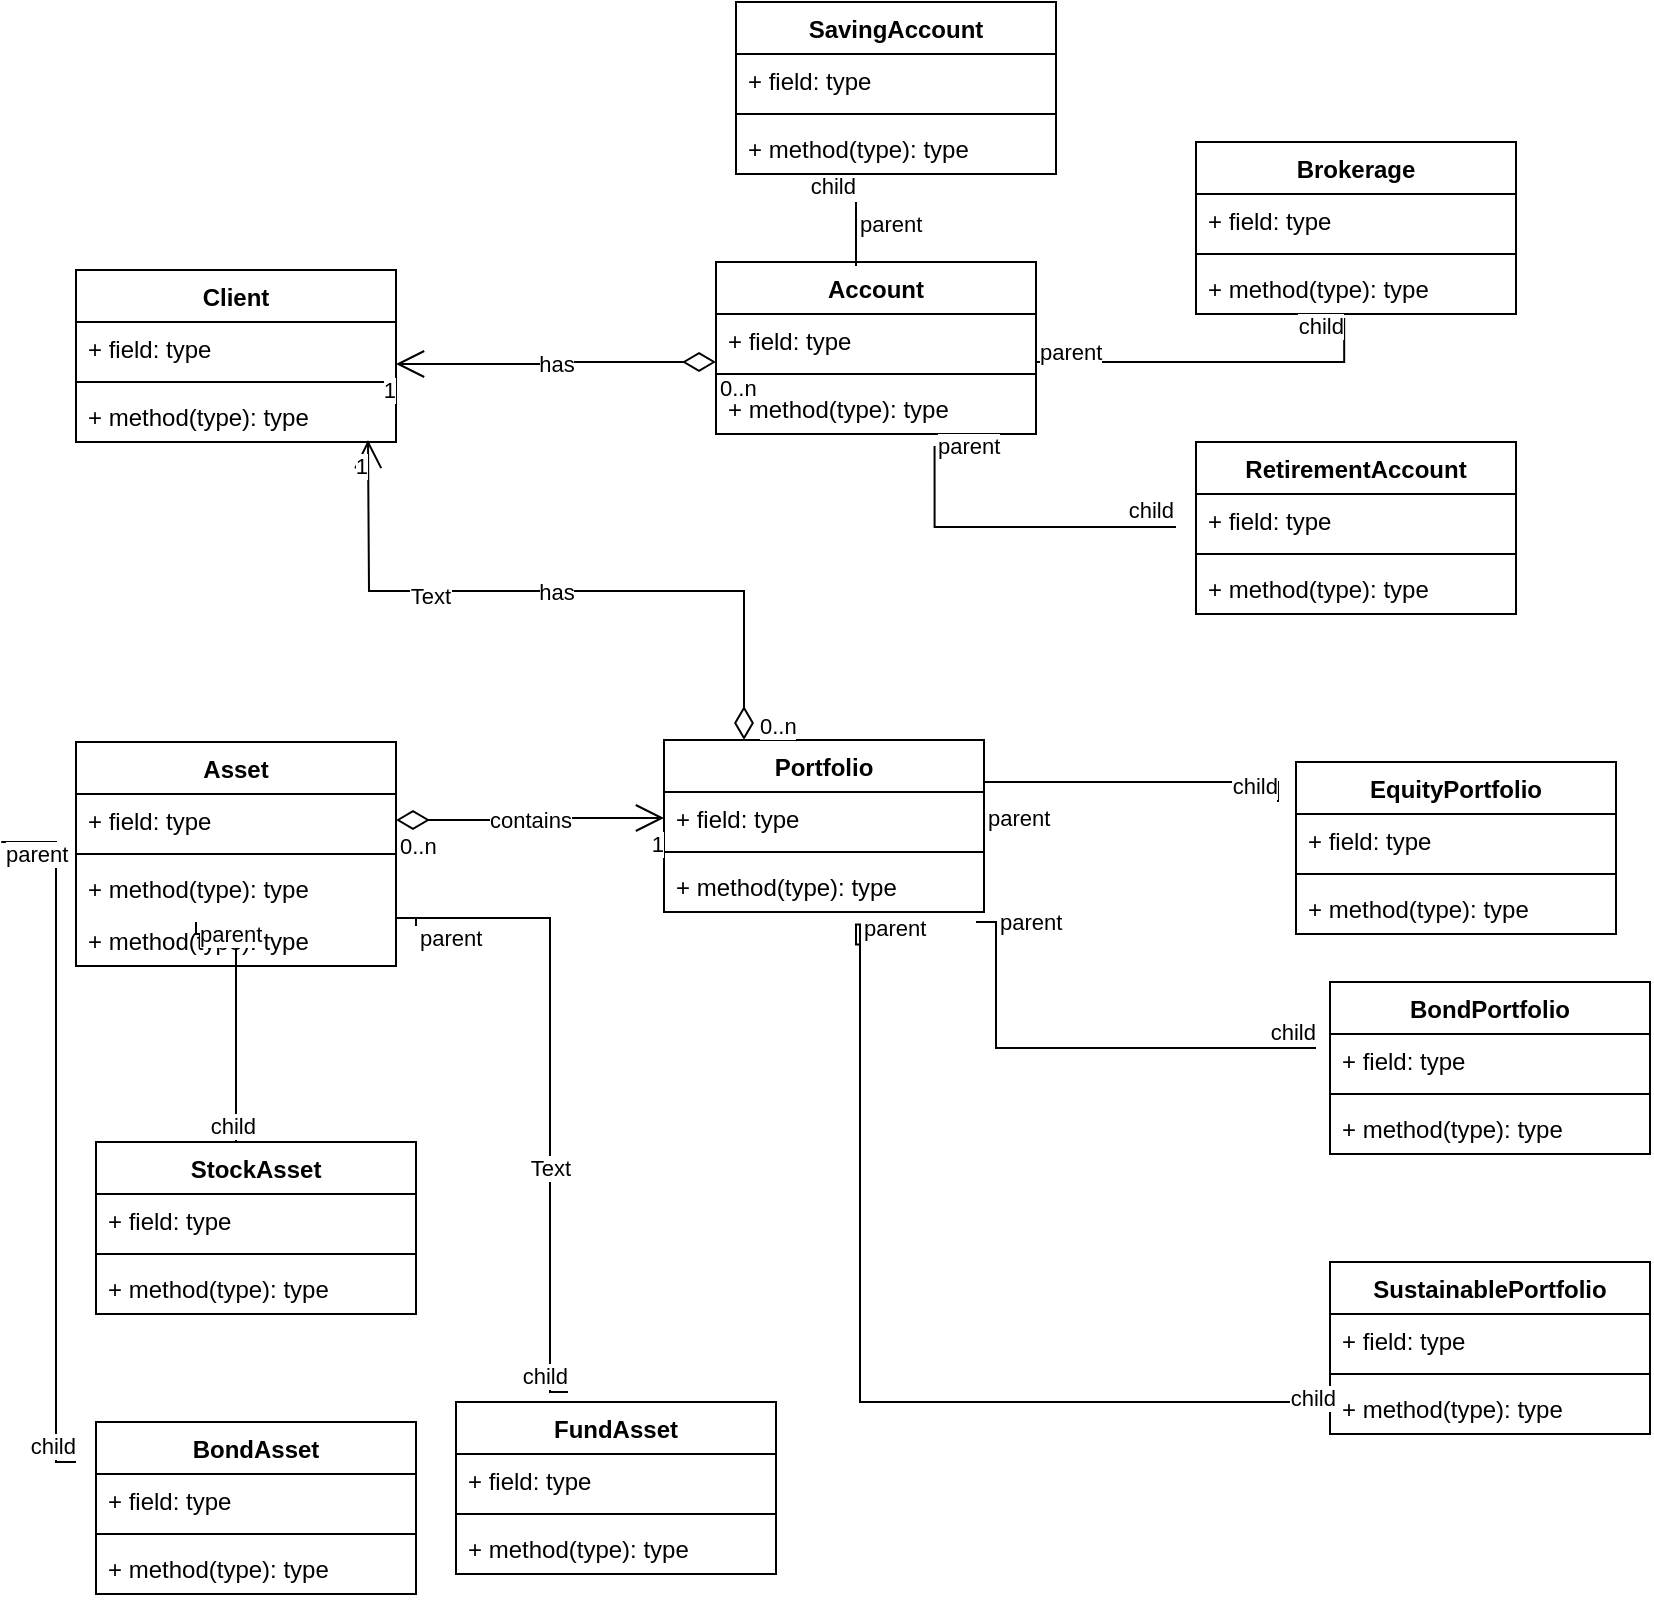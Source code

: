 <mxfile version="28.1.0">
  <diagram name="Page-1" id="l1QqNkSyNbdZpXpyAvMG">
    <mxGraphModel grid="1" page="1" gridSize="10" guides="1" tooltips="1" connect="1" arrows="1" fold="1" pageScale="1" pageWidth="1169" pageHeight="827" math="0" shadow="0">
      <root>
        <mxCell id="0" />
        <mxCell id="1" parent="0" />
        <mxCell id="y-crHEPFylXZ4RfV_5lv-5" value="Client" style="swimlane;fontStyle=1;align=center;verticalAlign=top;childLayout=stackLayout;horizontal=1;startSize=26;horizontalStack=0;resizeParent=1;resizeParentMax=0;resizeLast=0;collapsible=1;marginBottom=0;whiteSpace=wrap;html=1;" vertex="1" parent="1">
          <mxGeometry x="40" y="74" width="160" height="86" as="geometry" />
        </mxCell>
        <mxCell id="y-crHEPFylXZ4RfV_5lv-6" value="+ field: type" style="text;strokeColor=none;fillColor=none;align=left;verticalAlign=top;spacingLeft=4;spacingRight=4;overflow=hidden;rotatable=0;points=[[0,0.5],[1,0.5]];portConstraint=eastwest;whiteSpace=wrap;html=1;" vertex="1" parent="y-crHEPFylXZ4RfV_5lv-5">
          <mxGeometry y="26" width="160" height="26" as="geometry" />
        </mxCell>
        <mxCell id="y-crHEPFylXZ4RfV_5lv-7" value="" style="line;strokeWidth=1;fillColor=none;align=left;verticalAlign=middle;spacingTop=-1;spacingLeft=3;spacingRight=3;rotatable=0;labelPosition=right;points=[];portConstraint=eastwest;strokeColor=inherit;" vertex="1" parent="y-crHEPFylXZ4RfV_5lv-5">
          <mxGeometry y="52" width="160" height="8" as="geometry" />
        </mxCell>
        <mxCell id="y-crHEPFylXZ4RfV_5lv-8" value="+ method(type): type" style="text;strokeColor=none;fillColor=none;align=left;verticalAlign=top;spacingLeft=4;spacingRight=4;overflow=hidden;rotatable=0;points=[[0,0.5],[1,0.5]];portConstraint=eastwest;whiteSpace=wrap;html=1;" vertex="1" parent="y-crHEPFylXZ4RfV_5lv-5">
          <mxGeometry y="60" width="160" height="26" as="geometry" />
        </mxCell>
        <mxCell id="y-crHEPFylXZ4RfV_5lv-9" value="Account" style="swimlane;fontStyle=1;align=center;verticalAlign=top;childLayout=stackLayout;horizontal=1;startSize=26;horizontalStack=0;resizeParent=1;resizeParentMax=0;resizeLast=0;collapsible=1;marginBottom=0;whiteSpace=wrap;html=1;" vertex="1" parent="1">
          <mxGeometry x="360" y="70" width="160" height="86" as="geometry" />
        </mxCell>
        <mxCell id="y-crHEPFylXZ4RfV_5lv-51" value="" style="endArrow=none;html=1;edgeStyle=orthogonalEdgeStyle;rounded=0;" edge="1" parent="y-crHEPFylXZ4RfV_5lv-9">
          <mxGeometry relative="1" as="geometry">
            <mxPoint x="70" y="-19" as="sourcePoint" />
            <mxPoint x="70" y="-30" as="targetPoint" />
            <Array as="points">
              <mxPoint x="70" y="2" />
            </Array>
          </mxGeometry>
        </mxCell>
        <mxCell id="y-crHEPFylXZ4RfV_5lv-52" value="parent" style="edgeLabel;resizable=0;html=1;align=left;verticalAlign=bottom;" connectable="0" vertex="1" parent="y-crHEPFylXZ4RfV_5lv-51">
          <mxGeometry x="-1" relative="1" as="geometry">
            <mxPoint y="8" as="offset" />
          </mxGeometry>
        </mxCell>
        <mxCell id="y-crHEPFylXZ4RfV_5lv-53" value="child" style="edgeLabel;resizable=0;html=1;align=right;verticalAlign=bottom;" connectable="0" vertex="1" parent="y-crHEPFylXZ4RfV_5lv-51">
          <mxGeometry x="1" relative="1" as="geometry" />
        </mxCell>
        <mxCell id="y-crHEPFylXZ4RfV_5lv-10" value="+ field: type" style="text;strokeColor=none;fillColor=none;align=left;verticalAlign=top;spacingLeft=4;spacingRight=4;overflow=hidden;rotatable=0;points=[[0,0.5],[1,0.5]];portConstraint=eastwest;whiteSpace=wrap;html=1;" vertex="1" parent="y-crHEPFylXZ4RfV_5lv-9">
          <mxGeometry y="26" width="160" height="26" as="geometry" />
        </mxCell>
        <mxCell id="y-crHEPFylXZ4RfV_5lv-11" value="" style="line;strokeWidth=1;fillColor=none;align=left;verticalAlign=middle;spacingTop=-1;spacingLeft=3;spacingRight=3;rotatable=0;labelPosition=right;points=[];portConstraint=eastwest;strokeColor=inherit;" vertex="1" parent="y-crHEPFylXZ4RfV_5lv-9">
          <mxGeometry y="52" width="160" height="8" as="geometry" />
        </mxCell>
        <mxCell id="y-crHEPFylXZ4RfV_5lv-12" value="+ method(type): type" style="text;strokeColor=none;fillColor=none;align=left;verticalAlign=top;spacingLeft=4;spacingRight=4;overflow=hidden;rotatable=0;points=[[0,0.5],[1,0.5]];portConstraint=eastwest;whiteSpace=wrap;html=1;" vertex="1" parent="y-crHEPFylXZ4RfV_5lv-9">
          <mxGeometry y="60" width="160" height="26" as="geometry" />
        </mxCell>
        <mxCell id="y-crHEPFylXZ4RfV_5lv-13" value="Portfolio" style="swimlane;fontStyle=1;align=center;verticalAlign=top;childLayout=stackLayout;horizontal=1;startSize=26;horizontalStack=0;resizeParent=1;resizeParentMax=0;resizeLast=0;collapsible=1;marginBottom=0;whiteSpace=wrap;html=1;" vertex="1" parent="1">
          <mxGeometry x="334" y="309" width="160" height="86" as="geometry" />
        </mxCell>
        <mxCell id="y-crHEPFylXZ4RfV_5lv-14" value="+ field: type" style="text;strokeColor=none;fillColor=none;align=left;verticalAlign=top;spacingLeft=4;spacingRight=4;overflow=hidden;rotatable=0;points=[[0,0.5],[1,0.5]];portConstraint=eastwest;whiteSpace=wrap;html=1;" vertex="1" parent="y-crHEPFylXZ4RfV_5lv-13">
          <mxGeometry y="26" width="160" height="26" as="geometry" />
        </mxCell>
        <mxCell id="y-crHEPFylXZ4RfV_5lv-15" value="" style="line;strokeWidth=1;fillColor=none;align=left;verticalAlign=middle;spacingTop=-1;spacingLeft=3;spacingRight=3;rotatable=0;labelPosition=right;points=[];portConstraint=eastwest;strokeColor=inherit;" vertex="1" parent="y-crHEPFylXZ4RfV_5lv-13">
          <mxGeometry y="52" width="160" height="8" as="geometry" />
        </mxCell>
        <mxCell id="y-crHEPFylXZ4RfV_5lv-16" value="+ method(type): type" style="text;strokeColor=none;fillColor=none;align=left;verticalAlign=top;spacingLeft=4;spacingRight=4;overflow=hidden;rotatable=0;points=[[0,0.5],[1,0.5]];portConstraint=eastwest;whiteSpace=wrap;html=1;" vertex="1" parent="y-crHEPFylXZ4RfV_5lv-13">
          <mxGeometry y="60" width="160" height="26" as="geometry" />
        </mxCell>
        <mxCell id="y-crHEPFylXZ4RfV_5lv-17" value="Asset" style="swimlane;fontStyle=1;align=center;verticalAlign=top;childLayout=stackLayout;horizontal=1;startSize=26;horizontalStack=0;resizeParent=1;resizeParentMax=0;resizeLast=0;collapsible=1;marginBottom=0;whiteSpace=wrap;html=1;" vertex="1" parent="1">
          <mxGeometry x="40" y="310" width="160" height="112" as="geometry" />
        </mxCell>
        <mxCell id="y-crHEPFylXZ4RfV_5lv-18" value="+ field: type" style="text;strokeColor=none;fillColor=none;align=left;verticalAlign=top;spacingLeft=4;spacingRight=4;overflow=hidden;rotatable=0;points=[[0,0.5],[1,0.5]];portConstraint=eastwest;whiteSpace=wrap;html=1;" vertex="1" parent="y-crHEPFylXZ4RfV_5lv-17">
          <mxGeometry y="26" width="160" height="26" as="geometry" />
        </mxCell>
        <mxCell id="y-crHEPFylXZ4RfV_5lv-19" value="" style="line;strokeWidth=1;fillColor=none;align=left;verticalAlign=middle;spacingTop=-1;spacingLeft=3;spacingRight=3;rotatable=0;labelPosition=right;points=[];portConstraint=eastwest;strokeColor=inherit;" vertex="1" parent="y-crHEPFylXZ4RfV_5lv-17">
          <mxGeometry y="52" width="160" height="8" as="geometry" />
        </mxCell>
        <mxCell id="WG4AnXz3ScPYK9b0lDrP-40" value="+ method(type): type" style="text;strokeColor=none;fillColor=none;align=left;verticalAlign=top;spacingLeft=4;spacingRight=4;overflow=hidden;rotatable=0;points=[[0,0.5],[1,0.5]];portConstraint=eastwest;whiteSpace=wrap;html=1;" vertex="1" parent="y-crHEPFylXZ4RfV_5lv-17">
          <mxGeometry y="60" width="160" height="26" as="geometry" />
        </mxCell>
        <mxCell id="y-crHEPFylXZ4RfV_5lv-20" value="+ method(type): type" style="text;strokeColor=none;fillColor=none;align=left;verticalAlign=top;spacingLeft=4;spacingRight=4;overflow=hidden;rotatable=0;points=[[0,0.5],[1,0.5]];portConstraint=eastwest;whiteSpace=wrap;html=1;" vertex="1" parent="y-crHEPFylXZ4RfV_5lv-17">
          <mxGeometry y="86" width="160" height="26" as="geometry" />
        </mxCell>
        <mxCell id="y-crHEPFylXZ4RfV_5lv-27" value="has" style="endArrow=open;html=1;endSize=12;startArrow=diamondThin;startSize=14;startFill=0;edgeStyle=orthogonalEdgeStyle;rounded=0;exitDx=0;exitDy=0;entryDx=0;entryDy=0;entryPerimeter=0;" edge="1" parent="1" source="y-crHEPFylXZ4RfV_5lv-9" target="y-crHEPFylXZ4RfV_5lv-6">
          <mxGeometry relative="1" as="geometry">
            <mxPoint x="420" y="52.5" as="sourcePoint" />
            <mxPoint x="270" y="53" as="targetPoint" />
            <Array as="points">
              <mxPoint x="360" y="120" />
              <mxPoint x="280" y="120" />
              <mxPoint x="280" y="121" />
            </Array>
          </mxGeometry>
        </mxCell>
        <mxCell id="y-crHEPFylXZ4RfV_5lv-28" value="0..n" style="edgeLabel;resizable=0;html=1;align=left;verticalAlign=top;" connectable="0" vertex="1" parent="y-crHEPFylXZ4RfV_5lv-27">
          <mxGeometry x="-1" relative="1" as="geometry" />
        </mxCell>
        <mxCell id="y-crHEPFylXZ4RfV_5lv-29" value="1" style="edgeLabel;resizable=0;html=1;align=right;verticalAlign=top;" connectable="0" vertex="1" parent="y-crHEPFylXZ4RfV_5lv-27">
          <mxGeometry x="1" relative="1" as="geometry" />
        </mxCell>
        <mxCell id="y-crHEPFylXZ4RfV_5lv-30" value="Brokerage " style="swimlane;fontStyle=1;align=center;verticalAlign=top;childLayout=stackLayout;horizontal=1;startSize=26;horizontalStack=0;resizeParent=1;resizeParentMax=0;resizeLast=0;collapsible=1;marginBottom=0;whiteSpace=wrap;html=1;" vertex="1" parent="1">
          <mxGeometry x="600" y="10" width="160" height="86" as="geometry" />
        </mxCell>
        <mxCell id="y-crHEPFylXZ4RfV_5lv-31" value="+ field: type" style="text;strokeColor=none;fillColor=none;align=left;verticalAlign=top;spacingLeft=4;spacingRight=4;overflow=hidden;rotatable=0;points=[[0,0.5],[1,0.5]];portConstraint=eastwest;whiteSpace=wrap;html=1;" vertex="1" parent="y-crHEPFylXZ4RfV_5lv-30">
          <mxGeometry y="26" width="160" height="26" as="geometry" />
        </mxCell>
        <mxCell id="y-crHEPFylXZ4RfV_5lv-32" value="" style="line;strokeWidth=1;fillColor=none;align=left;verticalAlign=middle;spacingTop=-1;spacingLeft=3;spacingRight=3;rotatable=0;labelPosition=right;points=[];portConstraint=eastwest;strokeColor=inherit;" vertex="1" parent="y-crHEPFylXZ4RfV_5lv-30">
          <mxGeometry y="52" width="160" height="8" as="geometry" />
        </mxCell>
        <mxCell id="y-crHEPFylXZ4RfV_5lv-33" value="+ method(type): type" style="text;strokeColor=none;fillColor=none;align=left;verticalAlign=top;spacingLeft=4;spacingRight=4;overflow=hidden;rotatable=0;points=[[0,0.5],[1,0.5]];portConstraint=eastwest;whiteSpace=wrap;html=1;" vertex="1" parent="y-crHEPFylXZ4RfV_5lv-30">
          <mxGeometry y="60" width="160" height="26" as="geometry" />
        </mxCell>
        <mxCell id="y-crHEPFylXZ4RfV_5lv-34" value="RetirementAccount" style="swimlane;fontStyle=1;align=center;verticalAlign=top;childLayout=stackLayout;horizontal=1;startSize=26;horizontalStack=0;resizeParent=1;resizeParentMax=0;resizeLast=0;collapsible=1;marginBottom=0;whiteSpace=wrap;html=1;" vertex="1" parent="1">
          <mxGeometry x="600" y="160" width="160" height="86" as="geometry" />
        </mxCell>
        <mxCell id="y-crHEPFylXZ4RfV_5lv-35" value="+ field: type" style="text;strokeColor=none;fillColor=none;align=left;verticalAlign=top;spacingLeft=4;spacingRight=4;overflow=hidden;rotatable=0;points=[[0,0.5],[1,0.5]];portConstraint=eastwest;whiteSpace=wrap;html=1;" vertex="1" parent="y-crHEPFylXZ4RfV_5lv-34">
          <mxGeometry y="26" width="160" height="26" as="geometry" />
        </mxCell>
        <mxCell id="y-crHEPFylXZ4RfV_5lv-36" value="" style="line;strokeWidth=1;fillColor=none;align=left;verticalAlign=middle;spacingTop=-1;spacingLeft=3;spacingRight=3;rotatable=0;labelPosition=right;points=[];portConstraint=eastwest;strokeColor=inherit;" vertex="1" parent="y-crHEPFylXZ4RfV_5lv-34">
          <mxGeometry y="52" width="160" height="8" as="geometry" />
        </mxCell>
        <mxCell id="y-crHEPFylXZ4RfV_5lv-37" value="+ method(type): type" style="text;strokeColor=none;fillColor=none;align=left;verticalAlign=top;spacingLeft=4;spacingRight=4;overflow=hidden;rotatable=0;points=[[0,0.5],[1,0.5]];portConstraint=eastwest;whiteSpace=wrap;html=1;" vertex="1" parent="y-crHEPFylXZ4RfV_5lv-34">
          <mxGeometry y="60" width="160" height="26" as="geometry" />
        </mxCell>
        <mxCell id="y-crHEPFylXZ4RfV_5lv-38" value="" style="endArrow=none;html=1;edgeStyle=orthogonalEdgeStyle;rounded=0;exitX=0.683;exitY=1.231;exitDx=0;exitDy=0;exitPerimeter=0;" edge="1" parent="1" source="y-crHEPFylXZ4RfV_5lv-12">
          <mxGeometry relative="1" as="geometry">
            <mxPoint x="430" y="202.5" as="sourcePoint" />
            <mxPoint x="590" y="202.5" as="targetPoint" />
            <Array as="points">
              <mxPoint x="469" y="203" />
            </Array>
          </mxGeometry>
        </mxCell>
        <mxCell id="y-crHEPFylXZ4RfV_5lv-39" value="parent" style="edgeLabel;resizable=0;html=1;align=left;verticalAlign=bottom;" connectable="0" vertex="1" parent="y-crHEPFylXZ4RfV_5lv-38">
          <mxGeometry x="-1" relative="1" as="geometry">
            <mxPoint y="8" as="offset" />
          </mxGeometry>
        </mxCell>
        <mxCell id="y-crHEPFylXZ4RfV_5lv-40" value="child" style="edgeLabel;resizable=0;html=1;align=right;verticalAlign=bottom;" connectable="0" vertex="1" parent="y-crHEPFylXZ4RfV_5lv-38">
          <mxGeometry x="1" relative="1" as="geometry" />
        </mxCell>
        <mxCell id="y-crHEPFylXZ4RfV_5lv-41" value="" style="endArrow=none;html=1;edgeStyle=orthogonalEdgeStyle;rounded=0;exitX=0.683;exitY=1.231;exitDx=0;exitDy=0;exitPerimeter=0;entryX=0.463;entryY=1.077;entryDx=0;entryDy=0;entryPerimeter=0;" edge="1" parent="1" target="y-crHEPFylXZ4RfV_5lv-33">
          <mxGeometry relative="1" as="geometry">
            <mxPoint x="520" y="115.5" as="sourcePoint" />
            <mxPoint x="641" y="156" as="targetPoint" />
            <Array as="points">
              <mxPoint x="520" y="120" />
              <mxPoint x="674" y="120" />
            </Array>
          </mxGeometry>
        </mxCell>
        <mxCell id="y-crHEPFylXZ4RfV_5lv-42" value="parent" style="edgeLabel;resizable=0;html=1;align=left;verticalAlign=bottom;" connectable="0" vertex="1" parent="y-crHEPFylXZ4RfV_5lv-41">
          <mxGeometry x="-1" relative="1" as="geometry">
            <mxPoint y="8" as="offset" />
          </mxGeometry>
        </mxCell>
        <mxCell id="y-crHEPFylXZ4RfV_5lv-43" value="child" style="edgeLabel;resizable=0;html=1;align=right;verticalAlign=bottom;" connectable="0" vertex="1" parent="y-crHEPFylXZ4RfV_5lv-41">
          <mxGeometry x="1" relative="1" as="geometry">
            <mxPoint y="12" as="offset" />
          </mxGeometry>
        </mxCell>
        <mxCell id="y-crHEPFylXZ4RfV_5lv-44" value="SavingAccount" style="swimlane;fontStyle=1;align=center;verticalAlign=top;childLayout=stackLayout;horizontal=1;startSize=26;horizontalStack=0;resizeParent=1;resizeParentMax=0;resizeLast=0;collapsible=1;marginBottom=0;whiteSpace=wrap;html=1;" vertex="1" parent="1">
          <mxGeometry x="370" y="-60" width="160" height="86" as="geometry" />
        </mxCell>
        <mxCell id="y-crHEPFylXZ4RfV_5lv-45" value="+ field: type" style="text;strokeColor=none;fillColor=none;align=left;verticalAlign=top;spacingLeft=4;spacingRight=4;overflow=hidden;rotatable=0;points=[[0,0.5],[1,0.5]];portConstraint=eastwest;whiteSpace=wrap;html=1;" vertex="1" parent="y-crHEPFylXZ4RfV_5lv-44">
          <mxGeometry y="26" width="160" height="26" as="geometry" />
        </mxCell>
        <mxCell id="y-crHEPFylXZ4RfV_5lv-46" value="" style="line;strokeWidth=1;fillColor=none;align=left;verticalAlign=middle;spacingTop=-1;spacingLeft=3;spacingRight=3;rotatable=0;labelPosition=right;points=[];portConstraint=eastwest;strokeColor=inherit;" vertex="1" parent="y-crHEPFylXZ4RfV_5lv-44">
          <mxGeometry y="52" width="160" height="8" as="geometry" />
        </mxCell>
        <mxCell id="y-crHEPFylXZ4RfV_5lv-47" value="+ method(type): type" style="text;strokeColor=none;fillColor=none;align=left;verticalAlign=top;spacingLeft=4;spacingRight=4;overflow=hidden;rotatable=0;points=[[0,0.5],[1,0.5]];portConstraint=eastwest;whiteSpace=wrap;html=1;" vertex="1" parent="y-crHEPFylXZ4RfV_5lv-44">
          <mxGeometry y="60" width="160" height="26" as="geometry" />
        </mxCell>
        <mxCell id="y-crHEPFylXZ4RfV_5lv-64" value="has" style="endArrow=open;html=1;endSize=12;startArrow=diamondThin;startSize=14;startFill=0;edgeStyle=orthogonalEdgeStyle;rounded=0;exitDx=0;exitDy=0;exitX=0.25;exitY=0;" edge="1" parent="1" source="y-crHEPFylXZ4RfV_5lv-13">
          <mxGeometry relative="1" as="geometry">
            <mxPoint x="394" y="272" as="sourcePoint" />
            <mxPoint x="186" y="159" as="targetPoint" />
          </mxGeometry>
        </mxCell>
        <mxCell id="y-crHEPFylXZ4RfV_5lv-65" value="0..n" style="edgeLabel;resizable=0;html=1;align=left;verticalAlign=top;" connectable="0" vertex="1" parent="y-crHEPFylXZ4RfV_5lv-64">
          <mxGeometry x="-1" relative="1" as="geometry">
            <mxPoint x="6" y="-20" as="offset" />
          </mxGeometry>
        </mxCell>
        <mxCell id="y-crHEPFylXZ4RfV_5lv-66" value="1" style="edgeLabel;resizable=0;html=1;align=right;verticalAlign=top;" connectable="0" vertex="1" parent="y-crHEPFylXZ4RfV_5lv-64">
          <mxGeometry x="1" relative="1" as="geometry" />
        </mxCell>
        <mxCell id="WG4AnXz3ScPYK9b0lDrP-1" value="Text" style="edgeLabel;html=1;align=center;verticalAlign=middle;resizable=0;points=[];" connectable="0" vertex="1" parent="y-crHEPFylXZ4RfV_5lv-64">
          <mxGeometry x="0.374" y="2" relative="1" as="geometry">
            <mxPoint as="offset" />
          </mxGeometry>
        </mxCell>
        <mxCell id="y-crHEPFylXZ4RfV_5lv-67" value="contains" style="endArrow=open;html=1;endSize=12;startArrow=diamondThin;startSize=14;startFill=0;edgeStyle=orthogonalEdgeStyle;rounded=0;exitDx=0;exitDy=0;exitX=1;exitY=0.5;entryX=0;entryY=0.5;entryDx=0;entryDy=0;" edge="1" parent="1" source="y-crHEPFylXZ4RfV_5lv-18" target="y-crHEPFylXZ4RfV_5lv-14">
          <mxGeometry relative="1" as="geometry">
            <mxPoint x="231" y="351" as="sourcePoint" />
            <mxPoint x="231" y="308" as="targetPoint" />
          </mxGeometry>
        </mxCell>
        <mxCell id="y-crHEPFylXZ4RfV_5lv-68" value="0..n" style="edgeLabel;resizable=0;html=1;align=left;verticalAlign=top;" connectable="0" vertex="1" parent="y-crHEPFylXZ4RfV_5lv-67">
          <mxGeometry x="-1" relative="1" as="geometry" />
        </mxCell>
        <mxCell id="y-crHEPFylXZ4RfV_5lv-69" value="1" style="edgeLabel;resizable=0;html=1;align=right;verticalAlign=top;" connectable="0" vertex="1" parent="y-crHEPFylXZ4RfV_5lv-67">
          <mxGeometry x="1" relative="1" as="geometry" />
        </mxCell>
        <mxCell id="y-crHEPFylXZ4RfV_5lv-71" value="&lt;strong data-end=&quot;797&quot; data-start=&quot;778&quot;&gt;EquityPortfolio&lt;/strong&gt;" style="swimlane;fontStyle=1;align=center;verticalAlign=top;childLayout=stackLayout;horizontal=1;startSize=26;horizontalStack=0;resizeParent=1;resizeParentMax=0;resizeLast=0;collapsible=1;marginBottom=0;whiteSpace=wrap;html=1;" vertex="1" parent="1">
          <mxGeometry x="650" y="320" width="160" height="86" as="geometry" />
        </mxCell>
        <mxCell id="y-crHEPFylXZ4RfV_5lv-72" value="+ field: type" style="text;strokeColor=none;fillColor=none;align=left;verticalAlign=top;spacingLeft=4;spacingRight=4;overflow=hidden;rotatable=0;points=[[0,0.5],[1,0.5]];portConstraint=eastwest;whiteSpace=wrap;html=1;" vertex="1" parent="y-crHEPFylXZ4RfV_5lv-71">
          <mxGeometry y="26" width="160" height="26" as="geometry" />
        </mxCell>
        <mxCell id="y-crHEPFylXZ4RfV_5lv-73" value="" style="line;strokeWidth=1;fillColor=none;align=left;verticalAlign=middle;spacingTop=-1;spacingLeft=3;spacingRight=3;rotatable=0;labelPosition=right;points=[];portConstraint=eastwest;strokeColor=inherit;" vertex="1" parent="y-crHEPFylXZ4RfV_5lv-71">
          <mxGeometry y="52" width="160" height="8" as="geometry" />
        </mxCell>
        <mxCell id="y-crHEPFylXZ4RfV_5lv-74" value="+ method(type): type" style="text;strokeColor=none;fillColor=none;align=left;verticalAlign=top;spacingLeft=4;spacingRight=4;overflow=hidden;rotatable=0;points=[[0,0.5],[1,0.5]];portConstraint=eastwest;whiteSpace=wrap;html=1;" vertex="1" parent="y-crHEPFylXZ4RfV_5lv-71">
          <mxGeometry y="60" width="160" height="26" as="geometry" />
        </mxCell>
        <mxCell id="y-crHEPFylXZ4RfV_5lv-79" value="&lt;strong data-end=&quot;849&quot; data-start=&quot;832&quot;&gt;BondPortfolio&lt;/strong&gt;" style="swimlane;fontStyle=1;align=center;verticalAlign=top;childLayout=stackLayout;horizontal=1;startSize=26;horizontalStack=0;resizeParent=1;resizeParentMax=0;resizeLast=0;collapsible=1;marginBottom=0;whiteSpace=wrap;html=1;" vertex="1" parent="1">
          <mxGeometry x="667" y="430" width="160" height="86" as="geometry" />
        </mxCell>
        <mxCell id="y-crHEPFylXZ4RfV_5lv-80" value="+ field: type" style="text;strokeColor=none;fillColor=none;align=left;verticalAlign=top;spacingLeft=4;spacingRight=4;overflow=hidden;rotatable=0;points=[[0,0.5],[1,0.5]];portConstraint=eastwest;whiteSpace=wrap;html=1;" vertex="1" parent="y-crHEPFylXZ4RfV_5lv-79">
          <mxGeometry y="26" width="160" height="26" as="geometry" />
        </mxCell>
        <mxCell id="y-crHEPFylXZ4RfV_5lv-81" value="" style="line;strokeWidth=1;fillColor=none;align=left;verticalAlign=middle;spacingTop=-1;spacingLeft=3;spacingRight=3;rotatable=0;labelPosition=right;points=[];portConstraint=eastwest;strokeColor=inherit;" vertex="1" parent="y-crHEPFylXZ4RfV_5lv-79">
          <mxGeometry y="52" width="160" height="8" as="geometry" />
        </mxCell>
        <mxCell id="y-crHEPFylXZ4RfV_5lv-82" value="+ method(type): type" style="text;strokeColor=none;fillColor=none;align=left;verticalAlign=top;spacingLeft=4;spacingRight=4;overflow=hidden;rotatable=0;points=[[0,0.5],[1,0.5]];portConstraint=eastwest;whiteSpace=wrap;html=1;" vertex="1" parent="y-crHEPFylXZ4RfV_5lv-79">
          <mxGeometry y="60" width="160" height="26" as="geometry" />
        </mxCell>
        <mxCell id="y-crHEPFylXZ4RfV_5lv-84" value="" style="endArrow=none;html=1;edgeStyle=orthogonalEdgeStyle;rounded=0;exitX=1;exitY=0.5;exitDx=0;exitDy=0;" edge="1" parent="1" source="y-crHEPFylXZ4RfV_5lv-14">
          <mxGeometry relative="1" as="geometry">
            <mxPoint x="520" y="300" as="sourcePoint" />
            <mxPoint x="641" y="340" as="targetPoint" />
            <Array as="points">
              <mxPoint x="494" y="330" />
              <mxPoint x="641" y="330" />
            </Array>
          </mxGeometry>
        </mxCell>
        <mxCell id="y-crHEPFylXZ4RfV_5lv-85" value="parent" style="edgeLabel;resizable=0;html=1;align=left;verticalAlign=bottom;" connectable="0" vertex="1" parent="y-crHEPFylXZ4RfV_5lv-84">
          <mxGeometry x="-1" relative="1" as="geometry">
            <mxPoint y="8" as="offset" />
          </mxGeometry>
        </mxCell>
        <mxCell id="y-crHEPFylXZ4RfV_5lv-86" value="child" style="edgeLabel;resizable=0;html=1;align=right;verticalAlign=bottom;" connectable="0" vertex="1" parent="y-crHEPFylXZ4RfV_5lv-84">
          <mxGeometry x="1" relative="1" as="geometry" />
        </mxCell>
        <mxCell id="y-crHEPFylXZ4RfV_5lv-87" value="" style="endArrow=none;html=1;edgeStyle=orthogonalEdgeStyle;rounded=0;entryX=0;entryY=0;entryDx=0;entryDy=0;" edge="1" parent="1">
          <mxGeometry relative="1" as="geometry">
            <mxPoint x="500" y="400" as="sourcePoint" />
            <mxPoint x="660" y="463" as="targetPoint" />
            <Array as="points">
              <mxPoint x="490" y="400" />
              <mxPoint x="500" y="400" />
              <mxPoint x="500" y="463" />
            </Array>
          </mxGeometry>
        </mxCell>
        <mxCell id="y-crHEPFylXZ4RfV_5lv-88" value="parent" style="edgeLabel;resizable=0;html=1;align=left;verticalAlign=bottom;" connectable="0" vertex="1" parent="y-crHEPFylXZ4RfV_5lv-87">
          <mxGeometry x="-1" relative="1" as="geometry">
            <mxPoint y="8" as="offset" />
          </mxGeometry>
        </mxCell>
        <mxCell id="y-crHEPFylXZ4RfV_5lv-89" value="child" style="edgeLabel;resizable=0;html=1;align=right;verticalAlign=bottom;" connectable="0" vertex="1" parent="y-crHEPFylXZ4RfV_5lv-87">
          <mxGeometry x="1" relative="1" as="geometry" />
        </mxCell>
        <mxCell id="WG4AnXz3ScPYK9b0lDrP-7" value="&lt;strong data-end=&quot;193&quot; data-start=&quot;169&quot;&gt;SustainablePortfolio&lt;/strong&gt;" style="swimlane;fontStyle=1;align=center;verticalAlign=top;childLayout=stackLayout;horizontal=1;startSize=26;horizontalStack=0;resizeParent=1;resizeParentMax=0;resizeLast=0;collapsible=1;marginBottom=0;whiteSpace=wrap;html=1;" vertex="1" parent="1">
          <mxGeometry x="667" y="570" width="160" height="86" as="geometry" />
        </mxCell>
        <mxCell id="WG4AnXz3ScPYK9b0lDrP-8" value="+ field: type" style="text;strokeColor=none;fillColor=none;align=left;verticalAlign=top;spacingLeft=4;spacingRight=4;overflow=hidden;rotatable=0;points=[[0,0.5],[1,0.5]];portConstraint=eastwest;whiteSpace=wrap;html=1;" vertex="1" parent="WG4AnXz3ScPYK9b0lDrP-7">
          <mxGeometry y="26" width="160" height="26" as="geometry" />
        </mxCell>
        <mxCell id="WG4AnXz3ScPYK9b0lDrP-9" value="" style="line;strokeWidth=1;fillColor=none;align=left;verticalAlign=middle;spacingTop=-1;spacingLeft=3;spacingRight=3;rotatable=0;labelPosition=right;points=[];portConstraint=eastwest;strokeColor=inherit;" vertex="1" parent="WG4AnXz3ScPYK9b0lDrP-7">
          <mxGeometry y="52" width="160" height="8" as="geometry" />
        </mxCell>
        <mxCell id="WG4AnXz3ScPYK9b0lDrP-10" value="+ method(type): type" style="text;strokeColor=none;fillColor=none;align=left;verticalAlign=top;spacingLeft=4;spacingRight=4;overflow=hidden;rotatable=0;points=[[0,0.5],[1,0.5]];portConstraint=eastwest;whiteSpace=wrap;html=1;" vertex="1" parent="WG4AnXz3ScPYK9b0lDrP-7">
          <mxGeometry y="60" width="160" height="26" as="geometry" />
        </mxCell>
        <mxCell id="WG4AnXz3ScPYK9b0lDrP-17" value="" style="endArrow=none;html=1;edgeStyle=orthogonalEdgeStyle;rounded=0;movable=1;resizable=1;rotatable=1;deletable=1;editable=1;locked=0;connectable=1;entryX=-0.011;entryY=-0.162;entryDx=0;entryDy=0;entryPerimeter=0;" edge="1" parent="1">
          <mxGeometry relative="1" as="geometry">
            <mxPoint x="432" y="411.2" as="sourcePoint" />
            <mxPoint x="650" y="639.988" as="targetPoint" />
            <Array as="points">
              <mxPoint x="430" y="401.2" />
              <mxPoint x="432" y="401.2" />
              <mxPoint x="432" y="640.2" />
            </Array>
          </mxGeometry>
        </mxCell>
        <mxCell id="WG4AnXz3ScPYK9b0lDrP-18" value="parent" style="edgeLabel;resizable=0;html=1;align=left;verticalAlign=bottom;" connectable="0" vertex="1" parent="WG4AnXz3ScPYK9b0lDrP-17">
          <mxGeometry x="-1" relative="1" as="geometry" />
        </mxCell>
        <mxCell id="WG4AnXz3ScPYK9b0lDrP-19" value="child" style="edgeLabel;resizable=0;html=1;align=right;verticalAlign=bottom;" connectable="0" vertex="1" parent="WG4AnXz3ScPYK9b0lDrP-17">
          <mxGeometry x="1" relative="1" as="geometry">
            <mxPoint x="20" y="7" as="offset" />
          </mxGeometry>
        </mxCell>
        <mxCell id="WG4AnXz3ScPYK9b0lDrP-22" value="&lt;strong data-end=&quot;560&quot; data-start=&quot;551&quot;&gt;Stock&lt;/strong&gt;Asset" style="swimlane;fontStyle=1;align=center;verticalAlign=top;childLayout=stackLayout;horizontal=1;startSize=26;horizontalStack=0;resizeParent=1;resizeParentMax=0;resizeLast=0;collapsible=1;marginBottom=0;whiteSpace=wrap;html=1;" vertex="1" parent="1">
          <mxGeometry x="50" y="510" width="160" height="86" as="geometry" />
        </mxCell>
        <mxCell id="WG4AnXz3ScPYK9b0lDrP-23" value="+ field: type" style="text;strokeColor=none;fillColor=none;align=left;verticalAlign=top;spacingLeft=4;spacingRight=4;overflow=hidden;rotatable=0;points=[[0,0.5],[1,0.5]];portConstraint=eastwest;whiteSpace=wrap;html=1;" vertex="1" parent="WG4AnXz3ScPYK9b0lDrP-22">
          <mxGeometry y="26" width="160" height="26" as="geometry" />
        </mxCell>
        <mxCell id="WG4AnXz3ScPYK9b0lDrP-24" value="" style="line;strokeWidth=1;fillColor=none;align=left;verticalAlign=middle;spacingTop=-1;spacingLeft=3;spacingRight=3;rotatable=0;labelPosition=right;points=[];portConstraint=eastwest;strokeColor=inherit;" vertex="1" parent="WG4AnXz3ScPYK9b0lDrP-22">
          <mxGeometry y="52" width="160" height="8" as="geometry" />
        </mxCell>
        <mxCell id="WG4AnXz3ScPYK9b0lDrP-25" value="+ method(type): type" style="text;strokeColor=none;fillColor=none;align=left;verticalAlign=top;spacingLeft=4;spacingRight=4;overflow=hidden;rotatable=0;points=[[0,0.5],[1,0.5]];portConstraint=eastwest;whiteSpace=wrap;html=1;" vertex="1" parent="WG4AnXz3ScPYK9b0lDrP-22">
          <mxGeometry y="60" width="160" height="26" as="geometry" />
        </mxCell>
        <mxCell id="WG4AnXz3ScPYK9b0lDrP-26" value="&lt;strong data-end=&quot;593&quot; data-start=&quot;585&quot;&gt;Bond&lt;/strong&gt;Asset" style="swimlane;fontStyle=1;align=center;verticalAlign=top;childLayout=stackLayout;horizontal=1;startSize=26;horizontalStack=0;resizeParent=1;resizeParentMax=0;resizeLast=0;collapsible=1;marginBottom=0;whiteSpace=wrap;html=1;" vertex="1" parent="1">
          <mxGeometry x="50" y="650" width="160" height="86" as="geometry" />
        </mxCell>
        <mxCell id="WG4AnXz3ScPYK9b0lDrP-27" value="+ field: type" style="text;strokeColor=none;fillColor=none;align=left;verticalAlign=top;spacingLeft=4;spacingRight=4;overflow=hidden;rotatable=0;points=[[0,0.5],[1,0.5]];portConstraint=eastwest;whiteSpace=wrap;html=1;" vertex="1" parent="WG4AnXz3ScPYK9b0lDrP-26">
          <mxGeometry y="26" width="160" height="26" as="geometry" />
        </mxCell>
        <mxCell id="WG4AnXz3ScPYK9b0lDrP-28" value="" style="line;strokeWidth=1;fillColor=none;align=left;verticalAlign=middle;spacingTop=-1;spacingLeft=3;spacingRight=3;rotatable=0;labelPosition=right;points=[];portConstraint=eastwest;strokeColor=inherit;" vertex="1" parent="WG4AnXz3ScPYK9b0lDrP-26">
          <mxGeometry y="52" width="160" height="8" as="geometry" />
        </mxCell>
        <mxCell id="WG4AnXz3ScPYK9b0lDrP-29" value="+ method(type): type" style="text;strokeColor=none;fillColor=none;align=left;verticalAlign=top;spacingLeft=4;spacingRight=4;overflow=hidden;rotatable=0;points=[[0,0.5],[1,0.5]];portConstraint=eastwest;whiteSpace=wrap;html=1;" vertex="1" parent="WG4AnXz3ScPYK9b0lDrP-26">
          <mxGeometry y="60" width="160" height="26" as="geometry" />
        </mxCell>
        <mxCell id="WG4AnXz3ScPYK9b0lDrP-30" value="&lt;strong data-end=&quot;626&quot; data-start=&quot;618&quot;&gt;FundAsset&lt;/strong&gt;" style="swimlane;fontStyle=1;align=center;verticalAlign=top;childLayout=stackLayout;horizontal=1;startSize=26;horizontalStack=0;resizeParent=1;resizeParentMax=0;resizeLast=0;collapsible=1;marginBottom=0;whiteSpace=wrap;html=1;" vertex="1" parent="1">
          <mxGeometry x="230" y="640" width="160" height="86" as="geometry" />
        </mxCell>
        <mxCell id="WG4AnXz3ScPYK9b0lDrP-31" value="+ field: type" style="text;strokeColor=none;fillColor=none;align=left;verticalAlign=top;spacingLeft=4;spacingRight=4;overflow=hidden;rotatable=0;points=[[0,0.5],[1,0.5]];portConstraint=eastwest;whiteSpace=wrap;html=1;" vertex="1" parent="WG4AnXz3ScPYK9b0lDrP-30">
          <mxGeometry y="26" width="160" height="26" as="geometry" />
        </mxCell>
        <mxCell id="WG4AnXz3ScPYK9b0lDrP-32" value="" style="line;strokeWidth=1;fillColor=none;align=left;verticalAlign=middle;spacingTop=-1;spacingLeft=3;spacingRight=3;rotatable=0;labelPosition=right;points=[];portConstraint=eastwest;strokeColor=inherit;" vertex="1" parent="WG4AnXz3ScPYK9b0lDrP-30">
          <mxGeometry y="52" width="160" height="8" as="geometry" />
        </mxCell>
        <mxCell id="WG4AnXz3ScPYK9b0lDrP-33" value="+ method(type): type" style="text;strokeColor=none;fillColor=none;align=left;verticalAlign=top;spacingLeft=4;spacingRight=4;overflow=hidden;rotatable=0;points=[[0,0.5],[1,0.5]];portConstraint=eastwest;whiteSpace=wrap;html=1;" vertex="1" parent="WG4AnXz3ScPYK9b0lDrP-30">
          <mxGeometry y="60" width="160" height="26" as="geometry" />
        </mxCell>
        <mxCell id="WG4AnXz3ScPYK9b0lDrP-34" value="" style="endArrow=none;html=1;edgeStyle=orthogonalEdgeStyle;rounded=0;" edge="1" parent="1">
          <mxGeometry relative="1" as="geometry">
            <mxPoint x="100" y="400" as="sourcePoint" />
            <mxPoint x="130" y="510" as="targetPoint" />
            <Array as="points">
              <mxPoint x="100" y="406" />
              <mxPoint x="120" y="406" />
              <mxPoint x="120" y="510" />
            </Array>
          </mxGeometry>
        </mxCell>
        <mxCell id="WG4AnXz3ScPYK9b0lDrP-35" value="parent" style="edgeLabel;resizable=0;html=1;align=left;verticalAlign=bottom;" connectable="0" vertex="1" parent="WG4AnXz3ScPYK9b0lDrP-34">
          <mxGeometry x="-1" relative="1" as="geometry">
            <mxPoint y="14" as="offset" />
          </mxGeometry>
        </mxCell>
        <mxCell id="WG4AnXz3ScPYK9b0lDrP-36" value="child" style="edgeLabel;resizable=0;html=1;align=right;verticalAlign=bottom;" connectable="0" vertex="1" parent="WG4AnXz3ScPYK9b0lDrP-34">
          <mxGeometry x="1" relative="1" as="geometry" />
        </mxCell>
        <mxCell id="WG4AnXz3ScPYK9b0lDrP-37" value="" style="endArrow=none;html=1;edgeStyle=orthogonalEdgeStyle;rounded=0;exitX=-0.046;exitY=-0.008;exitDx=0;exitDy=0;exitPerimeter=0;" edge="1" parent="1">
          <mxGeometry relative="1" as="geometry">
            <mxPoint x="2.64" y="360.002" as="sourcePoint" />
            <mxPoint x="40" y="670" as="targetPoint" />
            <Array as="points">
              <mxPoint x="30" y="360" />
              <mxPoint x="30" y="670" />
            </Array>
          </mxGeometry>
        </mxCell>
        <mxCell id="WG4AnXz3ScPYK9b0lDrP-38" value="parent" style="edgeLabel;resizable=0;html=1;align=left;verticalAlign=bottom;" connectable="0" vertex="1" parent="WG4AnXz3ScPYK9b0lDrP-37">
          <mxGeometry x="-1" relative="1" as="geometry">
            <mxPoint y="14" as="offset" />
          </mxGeometry>
        </mxCell>
        <mxCell id="WG4AnXz3ScPYK9b0lDrP-39" value="child" style="edgeLabel;resizable=0;html=1;align=right;verticalAlign=bottom;" connectable="0" vertex="1" parent="WG4AnXz3ScPYK9b0lDrP-37">
          <mxGeometry x="1" relative="1" as="geometry" />
        </mxCell>
        <mxCell id="WG4AnXz3ScPYK9b0lDrP-41" value="" style="endArrow=none;html=1;edgeStyle=orthogonalEdgeStyle;rounded=0;exitX=1;exitY=0.5;exitDx=0;exitDy=0;" edge="1" parent="1">
          <mxGeometry relative="1" as="geometry">
            <mxPoint x="210" y="402" as="sourcePoint" />
            <mxPoint x="286" y="635" as="targetPoint" />
            <Array as="points">
              <mxPoint x="200" y="398" />
              <mxPoint x="277" y="398" />
              <mxPoint x="277" y="708" />
            </Array>
          </mxGeometry>
        </mxCell>
        <mxCell id="WG4AnXz3ScPYK9b0lDrP-42" value="parent" style="edgeLabel;resizable=0;html=1;align=left;verticalAlign=bottom;" connectable="0" vertex="1" parent="WG4AnXz3ScPYK9b0lDrP-41">
          <mxGeometry x="-1" relative="1" as="geometry">
            <mxPoint y="14" as="offset" />
          </mxGeometry>
        </mxCell>
        <mxCell id="WG4AnXz3ScPYK9b0lDrP-43" value="child" style="edgeLabel;resizable=0;html=1;align=right;verticalAlign=bottom;" connectable="0" vertex="1" parent="WG4AnXz3ScPYK9b0lDrP-41">
          <mxGeometry x="1" relative="1" as="geometry" />
        </mxCell>
        <mxCell id="WG4AnXz3ScPYK9b0lDrP-44" value="Text" style="edgeLabel;html=1;align=center;verticalAlign=middle;resizable=0;points=[];" connectable="0" vertex="1" parent="WG4AnXz3ScPYK9b0lDrP-41">
          <mxGeometry x="0.28" relative="1" as="geometry">
            <mxPoint as="offset" />
          </mxGeometry>
        </mxCell>
      </root>
    </mxGraphModel>
  </diagram>
</mxfile>
